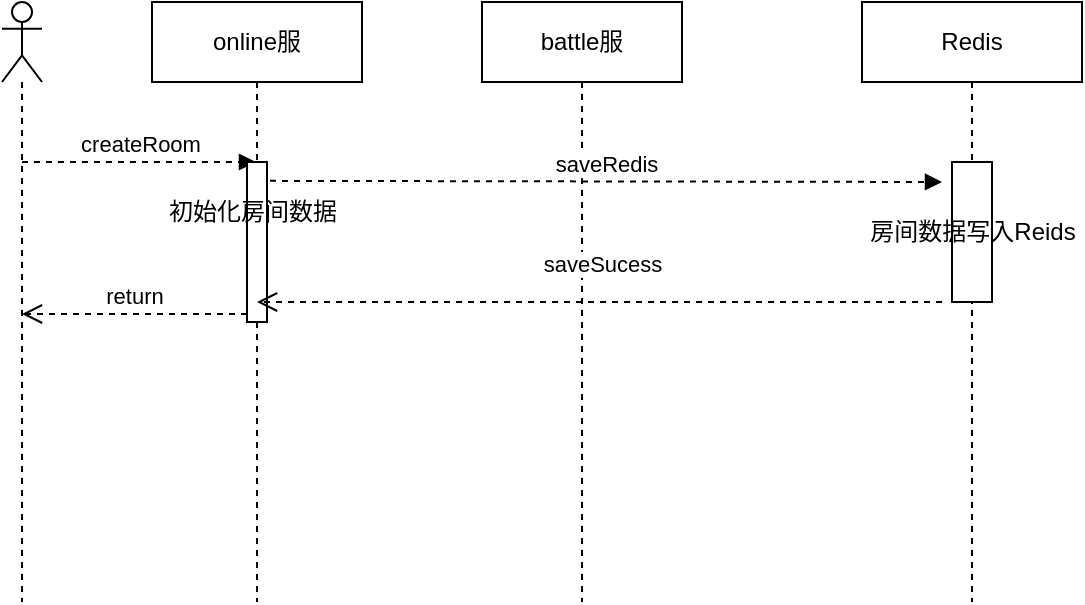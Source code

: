 <mxfile version="20.3.7" type="github">
  <diagram id="e4hU8ujTFWHv5k0BidXy" name="第 1 页">
    <mxGraphModel dx="738" dy="398" grid="1" gridSize="10" guides="1" tooltips="1" connect="1" arrows="1" fold="1" page="1" pageScale="1" pageWidth="827" pageHeight="1169" math="0" shadow="0">
      <root>
        <mxCell id="0" />
        <mxCell id="1" parent="0" />
        <mxCell id="duzU3sQMEg9LIeqVRs8l-12" value="return" style="html=1;verticalAlign=bottom;endArrow=open;dashed=1;endSize=8;exitX=0;exitY=0.95;rounded=0;startArrow=none;" edge="1" source="duzU3sQMEg9LIeqVRs8l-13" parent="1" target="duzU3sQMEg9LIeqVRs8l-17">
          <mxGeometry relative="1" as="geometry">
            <mxPoint x="160" y="196" as="targetPoint" />
          </mxGeometry>
        </mxCell>
        <mxCell id="duzU3sQMEg9LIeqVRs8l-17" value="" style="shape=umlLifeline;participant=umlActor;perimeter=lifelinePerimeter;whiteSpace=wrap;html=1;container=1;collapsible=0;recursiveResize=0;verticalAlign=top;spacingTop=36;outlineConnect=0;" vertex="1" parent="1">
          <mxGeometry x="120" y="40" width="20" height="300" as="geometry" />
        </mxCell>
        <mxCell id="duzU3sQMEg9LIeqVRs8l-38" value="createRoom" style="html=1;verticalAlign=bottom;endArrow=block;rounded=0;dashed=1;" edge="1" parent="duzU3sQMEg9LIeqVRs8l-17" target="duzU3sQMEg9LIeqVRs8l-31">
          <mxGeometry width="80" relative="1" as="geometry">
            <mxPoint x="10" y="80" as="sourcePoint" />
            <mxPoint x="90" y="80" as="targetPoint" />
          </mxGeometry>
        </mxCell>
        <mxCell id="duzU3sQMEg9LIeqVRs8l-31" value="online服" style="shape=umlLifeline;perimeter=lifelinePerimeter;whiteSpace=wrap;html=1;container=1;collapsible=0;recursiveResize=0;outlineConnect=0;" vertex="1" parent="1">
          <mxGeometry x="195" y="40" width="105" height="300" as="geometry" />
        </mxCell>
        <mxCell id="duzU3sQMEg9LIeqVRs8l-13" value="" style="html=1;points=[];perimeter=orthogonalPerimeter;" vertex="1" parent="duzU3sQMEg9LIeqVRs8l-31">
          <mxGeometry x="47.5" y="80" width="10" height="80" as="geometry" />
        </mxCell>
        <mxCell id="duzU3sQMEg9LIeqVRs8l-16" value="初始化房间数据" style="text;html=1;align=center;verticalAlign=middle;resizable=0;points=[];autosize=1;strokeColor=none;fillColor=none;rotation=0;" vertex="1" parent="duzU3sQMEg9LIeqVRs8l-31">
          <mxGeometry x="-5" y="90" width="110" height="30" as="geometry" />
        </mxCell>
        <mxCell id="duzU3sQMEg9LIeqVRs8l-32" value="battle服" style="shape=umlLifeline;perimeter=lifelinePerimeter;whiteSpace=wrap;html=1;container=1;collapsible=0;recursiveResize=0;outlineConnect=0;" vertex="1" parent="1">
          <mxGeometry x="360" y="40" width="100" height="300" as="geometry" />
        </mxCell>
        <mxCell id="duzU3sQMEg9LIeqVRs8l-33" value="Redis" style="shape=umlLifeline;perimeter=lifelinePerimeter;whiteSpace=wrap;html=1;container=1;collapsible=0;recursiveResize=0;outlineConnect=0;" vertex="1" parent="1">
          <mxGeometry x="550" y="40" width="110" height="300" as="geometry" />
        </mxCell>
        <mxCell id="duzU3sQMEg9LIeqVRs8l-35" value="房间数据写入Reids" style="html=1;" vertex="1" parent="duzU3sQMEg9LIeqVRs8l-33">
          <mxGeometry x="45" y="80" width="20" height="70" as="geometry" />
        </mxCell>
        <mxCell id="duzU3sQMEg9LIeqVRs8l-34" value="saveRedis" style="html=1;verticalAlign=bottom;endArrow=block;rounded=0;dashed=1;exitX=0.582;exitY=-0.019;exitDx=0;exitDy=0;exitPerimeter=0;" edge="1" parent="1" source="duzU3sQMEg9LIeqVRs8l-16">
          <mxGeometry width="80" relative="1" as="geometry">
            <mxPoint x="260" y="130" as="sourcePoint" />
            <mxPoint x="590" y="130" as="targetPoint" />
          </mxGeometry>
        </mxCell>
        <mxCell id="duzU3sQMEg9LIeqVRs8l-37" value="saveSucess" style="html=1;verticalAlign=bottom;endArrow=open;dashed=1;endSize=8;rounded=0;" edge="1" parent="1" target="duzU3sQMEg9LIeqVRs8l-31">
          <mxGeometry x="-0.007" y="-10" relative="1" as="geometry">
            <mxPoint x="590" y="190" as="sourcePoint" />
            <mxPoint x="510" y="190" as="targetPoint" />
            <mxPoint as="offset" />
          </mxGeometry>
        </mxCell>
      </root>
    </mxGraphModel>
  </diagram>
</mxfile>
